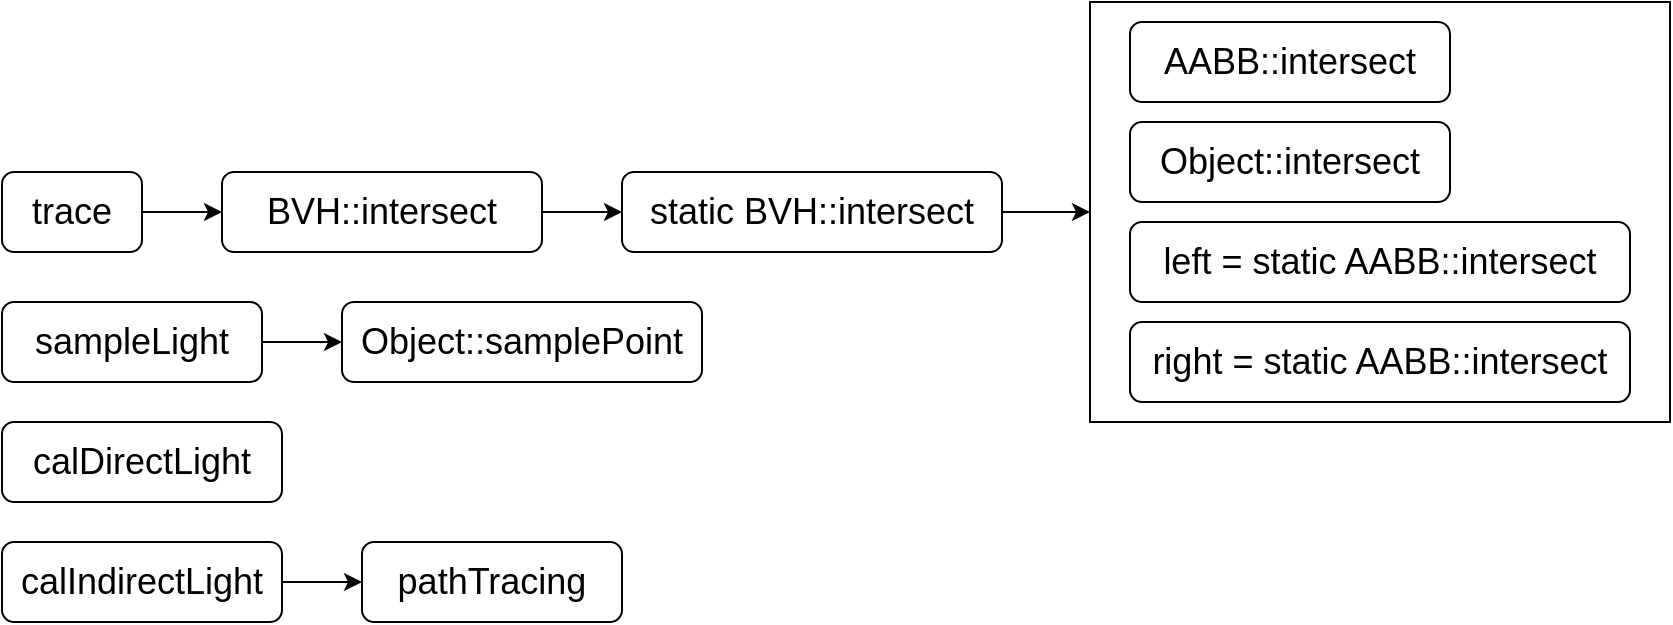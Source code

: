 <mxfile>
    <diagram id="0zVgS8tlikJ011JM6XOf" name="第 1 页">
        <mxGraphModel dx="1060" dy="498" grid="1" gridSize="10" guides="1" tooltips="1" connect="1" arrows="1" fold="1" page="1" pageScale="1" pageWidth="1600" pageHeight="1200" math="0" shadow="0">
            <root>
                <mxCell id="0"/>
                <mxCell id="1" parent="0"/>
                <mxCell id="7" value="" style="edgeStyle=none;html=1;fontSize=18;" edge="1" parent="1" source="4" target="5">
                    <mxGeometry relative="1" as="geometry"/>
                </mxCell>
                <mxCell id="4" value="trace" style="rounded=1;whiteSpace=wrap;html=1;fontSize=18;" vertex="1" parent="1">
                    <mxGeometry x="110" y="155" width="70" height="40" as="geometry"/>
                </mxCell>
                <mxCell id="8" value="" style="edgeStyle=none;html=1;fontSize=18;" edge="1" parent="1" source="5" target="6">
                    <mxGeometry relative="1" as="geometry"/>
                </mxCell>
                <mxCell id="5" value="BVH::intersect" style="rounded=1;whiteSpace=wrap;html=1;fontSize=18;" vertex="1" parent="1">
                    <mxGeometry x="220" y="155" width="160" height="40" as="geometry"/>
                </mxCell>
                <mxCell id="17" style="edgeStyle=none;html=1;exitX=1;exitY=0.5;exitDx=0;exitDy=0;fontSize=18;" edge="1" parent="1" source="6" target="9">
                    <mxGeometry relative="1" as="geometry"/>
                </mxCell>
                <mxCell id="6" value="static BVH::intersect" style="rounded=1;whiteSpace=wrap;html=1;fontSize=18;" vertex="1" parent="1">
                    <mxGeometry x="420" y="155" width="190" height="40" as="geometry"/>
                </mxCell>
                <mxCell id="9" value="" style="rounded=0;whiteSpace=wrap;html=1;fontSize=18;" vertex="1" parent="1">
                    <mxGeometry x="654" y="70" width="290" height="210" as="geometry"/>
                </mxCell>
                <mxCell id="10" value="AABB::intersect" style="rounded=1;whiteSpace=wrap;html=1;fontSize=18;" vertex="1" parent="1">
                    <mxGeometry x="674" y="80" width="160" height="40" as="geometry"/>
                </mxCell>
                <mxCell id="11" value="Object::intersect" style="rounded=1;whiteSpace=wrap;html=1;fontSize=18;" vertex="1" parent="1">
                    <mxGeometry x="674" y="130" width="160" height="40" as="geometry"/>
                </mxCell>
                <mxCell id="12" value="left = static AABB::intersect" style="rounded=1;whiteSpace=wrap;html=1;fontSize=18;" vertex="1" parent="1">
                    <mxGeometry x="674" y="180" width="250" height="40" as="geometry"/>
                </mxCell>
                <mxCell id="15" value="right = static AABB::intersect" style="rounded=1;whiteSpace=wrap;html=1;fontSize=18;" vertex="1" parent="1">
                    <mxGeometry x="674" y="230" width="250" height="40" as="geometry"/>
                </mxCell>
                <mxCell id="21" style="edgeStyle=none;html=1;exitX=1;exitY=0.5;exitDx=0;exitDy=0;entryX=0;entryY=0.5;entryDx=0;entryDy=0;fontSize=18;" edge="1" parent="1" source="19" target="20">
                    <mxGeometry relative="1" as="geometry"/>
                </mxCell>
                <mxCell id="19" value="sampleLight" style="rounded=1;whiteSpace=wrap;html=1;fontSize=18;" vertex="1" parent="1">
                    <mxGeometry x="110" y="220" width="130" height="40" as="geometry"/>
                </mxCell>
                <mxCell id="20" value="Object::samplePoint" style="rounded=1;whiteSpace=wrap;html=1;fontSize=18;" vertex="1" parent="1">
                    <mxGeometry x="280" y="220" width="180" height="40" as="geometry"/>
                </mxCell>
                <mxCell id="22" value="calDirectLight" style="rounded=1;whiteSpace=wrap;html=1;fontSize=18;" vertex="1" parent="1">
                    <mxGeometry x="110" y="280" width="140" height="40" as="geometry"/>
                </mxCell>
                <mxCell id="26" value="" style="edgeStyle=none;html=1;fontSize=18;" edge="1" parent="1" source="23" target="25">
                    <mxGeometry relative="1" as="geometry"/>
                </mxCell>
                <mxCell id="23" value="calIndirectLight" style="rounded=1;whiteSpace=wrap;html=1;fontSize=18;" vertex="1" parent="1">
                    <mxGeometry x="110" y="340" width="140" height="40" as="geometry"/>
                </mxCell>
                <mxCell id="25" value="pathTracing" style="rounded=1;whiteSpace=wrap;html=1;fontSize=18;" vertex="1" parent="1">
                    <mxGeometry x="290" y="340" width="130" height="40" as="geometry"/>
                </mxCell>
            </root>
        </mxGraphModel>
    </diagram>
</mxfile>